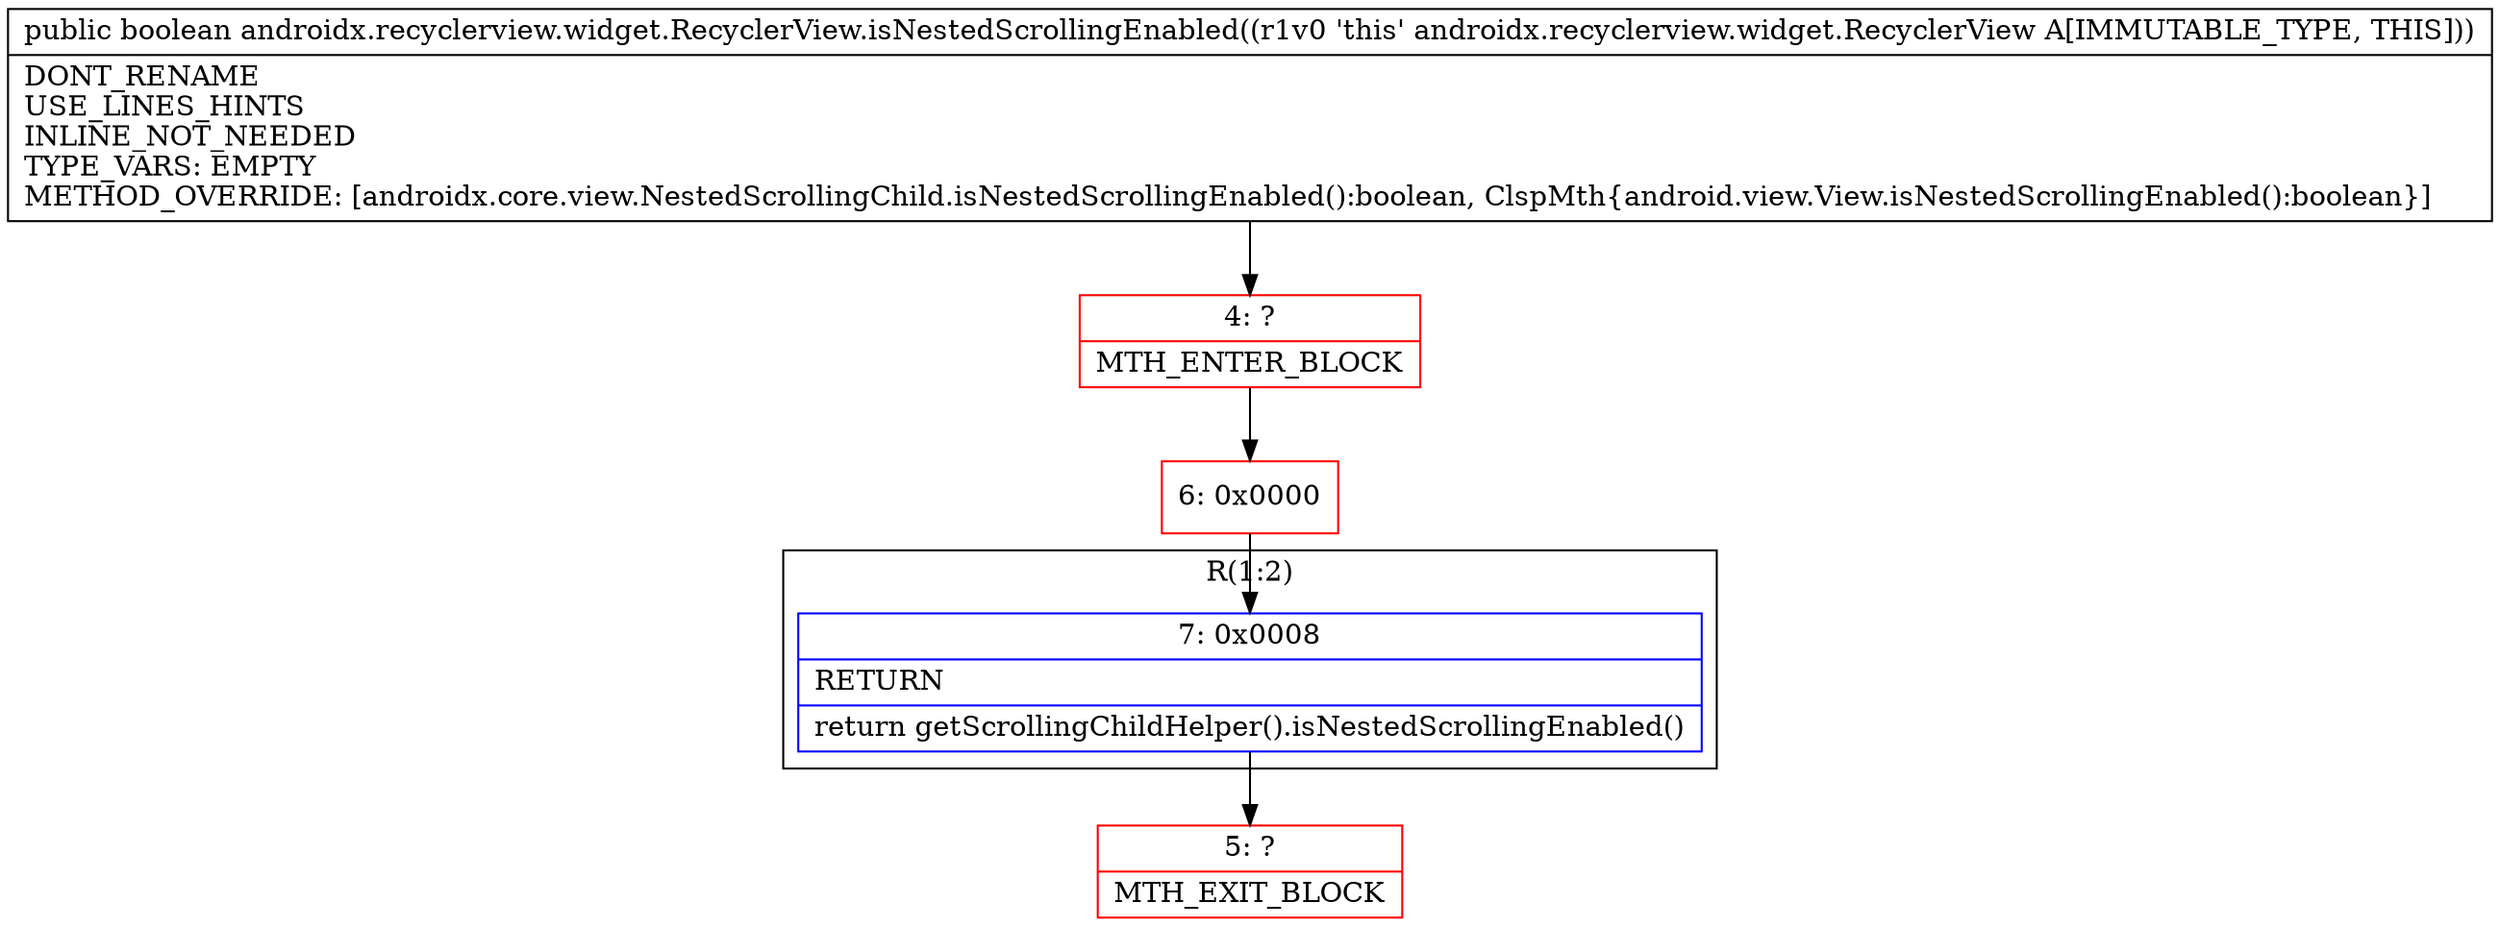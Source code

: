 digraph "CFG forandroidx.recyclerview.widget.RecyclerView.isNestedScrollingEnabled()Z" {
subgraph cluster_Region_895496519 {
label = "R(1:2)";
node [shape=record,color=blue];
Node_7 [shape=record,label="{7\:\ 0x0008|RETURN\l|return getScrollingChildHelper().isNestedScrollingEnabled()\l}"];
}
Node_4 [shape=record,color=red,label="{4\:\ ?|MTH_ENTER_BLOCK\l}"];
Node_6 [shape=record,color=red,label="{6\:\ 0x0000}"];
Node_5 [shape=record,color=red,label="{5\:\ ?|MTH_EXIT_BLOCK\l}"];
MethodNode[shape=record,label="{public boolean androidx.recyclerview.widget.RecyclerView.isNestedScrollingEnabled((r1v0 'this' androidx.recyclerview.widget.RecyclerView A[IMMUTABLE_TYPE, THIS]))  | DONT_RENAME\lUSE_LINES_HINTS\lINLINE_NOT_NEEDED\lTYPE_VARS: EMPTY\lMETHOD_OVERRIDE: [androidx.core.view.NestedScrollingChild.isNestedScrollingEnabled():boolean, ClspMth\{android.view.View.isNestedScrollingEnabled():boolean\}]\l}"];
MethodNode -> Node_4;Node_7 -> Node_5;
Node_4 -> Node_6;
Node_6 -> Node_7;
}

